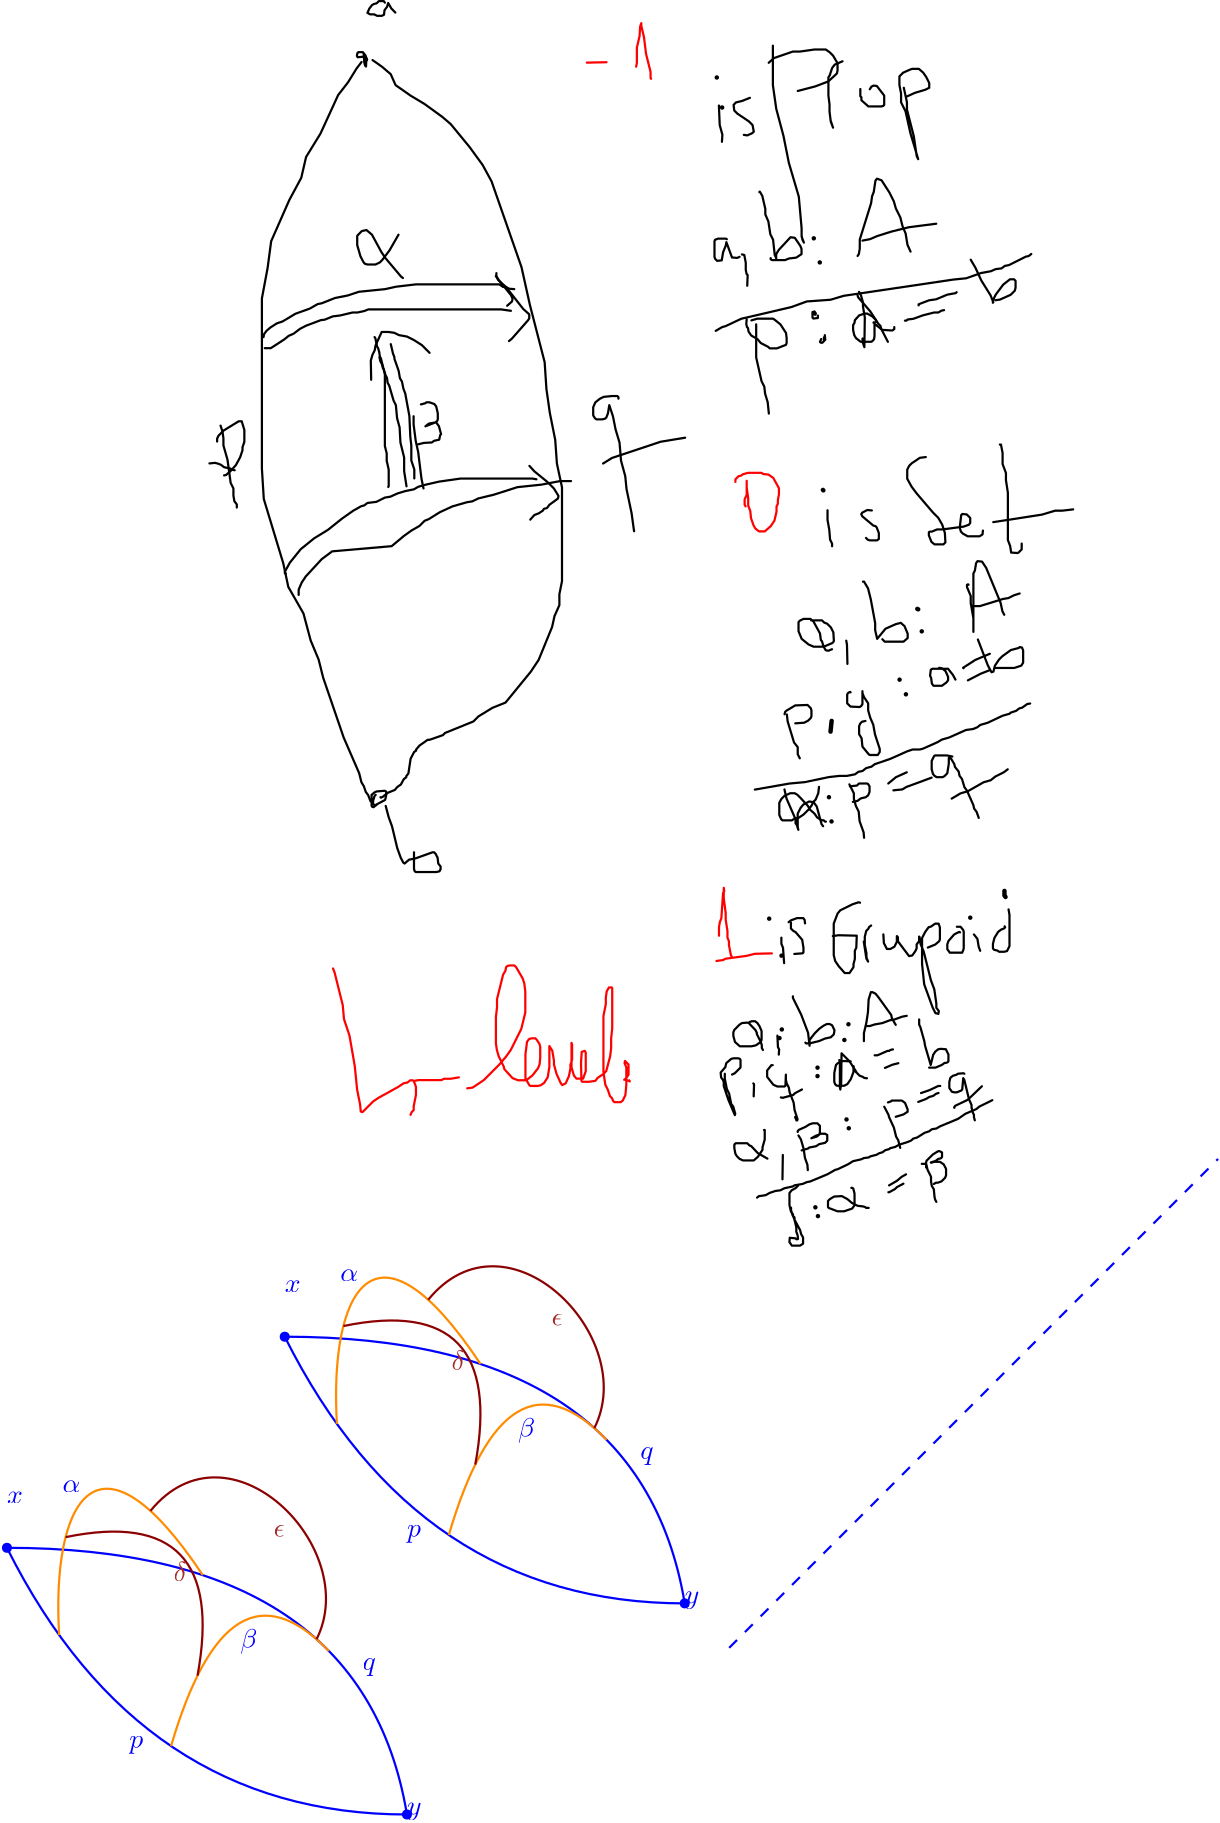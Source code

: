 <?xml version="1.0"?>
<!DOCTYPE ipe SYSTEM "ipe.dtd">
<ipe version="70206" creator="Ipe 7.2.7">
<info created="D:20181026191429" modified="D:20181026191429"/>
<ipestyle name="basic">
<symbol name="arrow/arc(spx)">
<path stroke="sym-stroke" fill="sym-stroke" pen="sym-pen">
0 0 m
-1 0.333 l
-1 -0.333 l
h
</path>
</symbol>
<symbol name="arrow/farc(spx)">
<path stroke="sym-stroke" fill="white" pen="sym-pen">
0 0 m
-1 0.333 l
-1 -0.333 l
h
</path>
</symbol>
<symbol name="arrow/ptarc(spx)">
<path stroke="sym-stroke" fill="sym-stroke" pen="sym-pen">
0 0 m
-1 0.333 l
-0.8 0 l
-1 -0.333 l
h
</path>
</symbol>
<symbol name="arrow/fptarc(spx)">
<path stroke="sym-stroke" fill="white" pen="sym-pen">
0 0 m
-1 0.333 l
-0.8 0 l
-1 -0.333 l
h
</path>
</symbol>
<symbol name="mark/circle(sx)" transformations="translations">
<path fill="sym-stroke">
0.6 0 0 0.6 0 0 e
0.4 0 0 0.4 0 0 e
</path>
</symbol>
<symbol name="mark/disk(sx)" transformations="translations">
<path fill="sym-stroke">
0.6 0 0 0.6 0 0 e
</path>
</symbol>
<symbol name="mark/fdisk(sfx)" transformations="translations">
<group>
<path fill="sym-fill">
0.5 0 0 0.5 0 0 e
</path>
<path fill="sym-stroke" fillrule="eofill">
0.6 0 0 0.6 0 0 e
0.4 0 0 0.4 0 0 e
</path>
</group>
</symbol>
<symbol name="mark/box(sx)" transformations="translations">
<path fill="sym-stroke" fillrule="eofill">
-0.6 -0.6 m
0.6 -0.6 l
0.6 0.6 l
-0.6 0.6 l
h
-0.4 -0.4 m
0.4 -0.4 l
0.4 0.4 l
-0.4 0.4 l
h
</path>
</symbol>
<symbol name="mark/square(sx)" transformations="translations">
<path fill="sym-stroke">
-0.6 -0.6 m
0.6 -0.6 l
0.6 0.6 l
-0.6 0.6 l
h
</path>
</symbol>
<symbol name="mark/fsquare(sfx)" transformations="translations">
<group>
<path fill="sym-fill">
-0.5 -0.5 m
0.5 -0.5 l
0.5 0.5 l
-0.5 0.5 l
h
</path>
<path fill="sym-stroke" fillrule="eofill">
-0.6 -0.6 m
0.6 -0.6 l
0.6 0.6 l
-0.6 0.6 l
h
-0.4 -0.4 m
0.4 -0.4 l
0.4 0.4 l
-0.4 0.4 l
h
</path>
</group>
</symbol>
<symbol name="mark/cross(sx)" transformations="translations">
<group>
<path fill="sym-stroke">
-0.43 -0.57 m
0.57 0.43 l
0.43 0.57 l
-0.57 -0.43 l
h
</path>
<path fill="sym-stroke">
-0.43 0.57 m
0.57 -0.43 l
0.43 -0.57 l
-0.57 0.43 l
h
</path>
</group>
</symbol>
<symbol name="arrow/fnormal(spx)">
<path stroke="sym-stroke" fill="white" pen="sym-pen">
0 0 m
-1 0.333 l
-1 -0.333 l
h
</path>
</symbol>
<symbol name="arrow/pointed(spx)">
<path stroke="sym-stroke" fill="sym-stroke" pen="sym-pen">
0 0 m
-1 0.333 l
-0.8 0 l
-1 -0.333 l
h
</path>
</symbol>
<symbol name="arrow/fpointed(spx)">
<path stroke="sym-stroke" fill="white" pen="sym-pen">
0 0 m
-1 0.333 l
-0.8 0 l
-1 -0.333 l
h
</path>
</symbol>
<symbol name="arrow/linear(spx)">
<path stroke="sym-stroke" pen="sym-pen">
-1 0.333 m
0 0 l
-1 -0.333 l
</path>
</symbol>
<symbol name="arrow/fdouble(spx)">
<path stroke="sym-stroke" fill="white" pen="sym-pen">
0 0 m
-1 0.333 l
-1 -0.333 l
h
-1 0 m
-2 0.333 l
-2 -0.333 l
h
</path>
</symbol>
<symbol name="arrow/double(spx)">
<path stroke="sym-stroke" fill="sym-stroke" pen="sym-pen">
0 0 m
-1 0.333 l
-1 -0.333 l
h
-1 0 m
-2 0.333 l
-2 -0.333 l
h
</path>
</symbol>
<pen name="heavier" value="0.8"/>
<pen name="fat" value="1.2"/>
<pen name="ultrafat" value="2"/>
<symbolsize name="large" value="5"/>
<symbolsize name="small" value="2"/>
<symbolsize name="tiny" value="1.1"/>
<arrowsize name="large" value="10"/>
<arrowsize name="small" value="5"/>
<arrowsize name="tiny" value="3"/>
<color name="red" value="1 0 0"/>
<color name="green" value="0 1 0"/>
<color name="blue" value="0 0 1"/>
<color name="yellow" value="1 1 0"/>
<color name="orange" value="1 0.647 0"/>
<color name="gold" value="1 0.843 0"/>
<color name="purple" value="0.627 0.125 0.941"/>
<color name="gray" value="0.745"/>
<color name="brown" value="0.647 0.165 0.165"/>
<color name="navy" value="0 0 0.502"/>
<color name="pink" value="1 0.753 0.796"/>
<color name="seagreen" value="0.18 0.545 0.341"/>
<color name="turquoise" value="0.251 0.878 0.816"/>
<color name="violet" value="0.933 0.51 0.933"/>
<color name="darkblue" value="0 0 0.545"/>
<color name="darkcyan" value="0 0.545 0.545"/>
<color name="darkgray" value="0.663"/>
<color name="darkgreen" value="0 0.392 0"/>
<color name="darkmagenta" value="0.545 0 0.545"/>
<color name="darkorange" value="1 0.549 0"/>
<color name="darkred" value="0.545 0 0"/>
<color name="lightblue" value="0.678 0.847 0.902"/>
<color name="lightcyan" value="0.878 1 1"/>
<color name="lightgray" value="0.827"/>
<color name="lightgreen" value="0.565 0.933 0.565"/>
<color name="lightyellow" value="1 1 0.878"/>
<dashstyle name="dashed" value="[4] 0"/>
<dashstyle name="dotted" value="[1 3] 0"/>
<dashstyle name="dash dotted" value="[4 2 1 2] 0"/>
<dashstyle name="dash dot dotted" value="[4 2 1 2 1 2] 0"/>
<textsize name="large" value="\large"/>
<textsize name="Large" value="\Large"/>
<textsize name="LARGE" value="\LARGE"/>
<textsize name="huge" value="\huge"/>
<textsize name="Huge" value="\Huge"/>
<textsize name="small" value="\small"/>
<textsize name="footnote" value="\footnotesize"/>
<textsize name="tiny" value="\tiny"/>
<textstyle name="center" begin="\begin{center}" end="\end{center}"/>
<textstyle name="itemize" begin="\begin{itemize}" end="\end{itemize}"/>
<textstyle name="item" begin="\begin{itemize}\item{}" end="\end{itemize}"/>
<gridsize name="4 pts" value="4"/>
<gridsize name="8 pts (~3 mm)" value="8"/>
<gridsize name="16 pts (~6 mm)" value="16"/>
<gridsize name="32 pts (~12 mm)" value="32"/>
<gridsize name="10 pts (~3.5 mm)" value="10"/>
<gridsize name="20 pts (~7 mm)" value="20"/>
<gridsize name="14 pts (~5 mm)" value="14"/>
<gridsize name="28 pts (~10 mm)" value="28"/>
<gridsize name="56 pts (~20 mm)" value="56"/>
<anglesize name="90 deg" value="90"/>
<anglesize name="60 deg" value="60"/>
<anglesize name="45 deg" value="45"/>
<anglesize name="30 deg" value="30"/>
<anglesize name="22.5 deg" value="22.5"/>
<opacity name="10%" value="0.1"/>
<opacity name="30%" value="0.3"/>
<opacity name="50%" value="0.5"/>
<opacity name="75%" value="0.75"/>
<tiling name="falling" angle="-60" step="4" width="1"/>
<tiling name="rising" angle="30" step="4" width="1"/>
</ipestyle>
<page>
<layer name="alpha"/>
<view layers="alpha" active="alpha"/>
<path layer="alpha" stroke="black" pen="1.6" cap="1" join="1">
157.253 715.788 m
157.253 715.788 l
</path>
<path stroke="black" pen="heavier" cap="1" join="1">
156.415 717.821 m
156.644 714.707 l
156.907 713.655 l
157.259 713.266 l
157.418 716.317 l
157.028 717.328 l
156.12 718.432 l
154.489 718.432 l
154.166 718.113 l
153.971 717.089 l
154.289 716.612 l
156.048 716.773 l
</path>
<path stroke="black" pen="heavier" cap="1" join="1">
155.658 714.902 m
153.867 712.554 l
150.787 707.573 l
147.243 703.017 l
140.866 689.112 l
135.69 680.703 l
133.96 673.211 l
129.677 665.261 l
123.124 650.395 l
121.83 640.695 l
119.783 629.781 l
119.783 568.503 l
120.464 557.589 l
127.46 534.478 l
129.293 525.917 l
134.749 516.367 l
137.334 506.667 l
140.215 499.752 l
141.838 493.256 l
149.222 471.705 l
154.809 458.835 l
155.611 455.621 l
156.504 454.132 l
157.168 452.138 l
158.061 450.948 l
158.907 448.708 l
</path>
<path stroke="black" pen="heavier" cap="1" join="1">
159.612 715.583 m
163.11 713.116 l
166.164 710.498 l
167.91 706.57 l
173.323 702.781 l
178.384 699.743 l
184.725 695.134 l
187.779 692.516 l
194.62 684.191 l
199.23 677.85 l
202.477 671.896 l
213.247 641.015 l
216.257 627.462 l
221.571 606.848 l
222.216 597.148 l
223.437 588.587 l
225.376 578.886 l
225.987 570.325 l
227.82 561.764 l
227.82 528.006 l
226.876 523.293 l
226.876 519.364 l
225.128 515.436 l
224.254 511.507 l
219.413 499.652 l
216.584 495.409 l
207.496 484.288 l
202.781 482.404 l
197.764 479.33 l
195.927 477.496 l
185.728 473.357 l
184.937 472.568 l
180.143 470.886 l
179.454 470.886 l
176.49 468.79 l
175.283 467.362 l
175.283 466.974 l
174.594 466.516 l
173.319 464.07 l
172.526 458.78 l
171.743 457.774 l
171.743 457.386 l
170.892 456.769 l
169.823 454.809 l
168.489 453.874 l
167.649 452.849 l
165.031 451.776 l
163.356 450.405 l
162.643 450.053 l
162.482 450.214 l
</path>
<path stroke="black" pen="heavier" cap="1" join="1">
160.734 451.059 m
160.343 450.67 l
159.826 448.959 l
159.826 447.794 l
160.214 447.406 l
160.691 447.406 l
164.145 449.256 l
164.533 450.887 l
164.533 452.219 l
164.049 452.541 l
161.2 452.312 l
160.511 452.083 l
159.27 451.078 l
159.27 447.168 l
159.463 446.78 l
159.94 446.621 l
161.13 447.516 l
</path>
<path stroke="black" pen="heavier" cap="1" join="1">
164.353 447.069 m
165.383 443.168 l
166.641 439.685 l
168.508 431.908 l
169.766 428.425 l
170.68 426.667 l
171.157 426.348 l
172.793 427.761 l
174.787 428.094 l
181.229 430.392 l
181.776 430.392 l
182.324 429.844 l
183.043 428.404 l
183.272 426.342 l
184.118 425.267 l
184.118 424.331 l
183.728 423.555 l
182.674 423.292 l
175.124 423.292 l
174.734 423.682 l
174.539 424.463 l
174.539 430.383 l
</path>
<path stroke="black" pen="heavier" cap="1" join="1">
164.047 736.265 m
163.657 736.816 l
161.89 736.816 l
161.099 736.027 l
160.044 735.764 l
159.355 735.306 l
158.46 734.116 l
157.77 732.587 l
158.776 732.039 l
160.216 732.039 l
161.268 731.513 l
162.957 731.513 l
163.733 731.903 l
163.926 733.535 l
164.819 734.727 l
165.241 736.129 l
166.37 734.188 l
167.817 732.705 l
</path>
<path stroke="black" pen="heavier" cap="1" join="1">
120.365 615.855 m
120.558 616.935 l
121.451 618.127 l
122.927 619.378 l
125.169 620.802 l
127.163 621.468 l
131.836 624.257 l
137.044 626.13 l
139.854 627.738 l
141.344 628.037 l
146.057 629.923 l
150.77 630.867 l
154.699 632.178 l
164.126 633.124 l
168.054 633.998 l
175.196 634.838 l
205.288 634.838 l
206.612 633.905 l
207.664 633.905 l
208.739 633.287 l
210.638 633.128 l
</path>
<path stroke="black" pen="heavier" cap="1" join="1">
104.903 583.979 m
105.567 581.985 l
105.934 579.417 l
105.934 576.848 l
107.402 571.71 l
108.537 563.359 l
109.534 561.365 l
109.534 558.796 l
109.864 556.802 l
110.757 555.612 l
110.757 554.518 l
</path>
<path stroke="black" pen="heavier" cap="1" join="1">
100.911 570.389 m
102.898 570.584 l
103.95 570.321 l
105.026 569.899 l
106.216 569.006 l
108.433 568.549 l
109.12 568.091 l
109.985 567.932 l
</path>
<path stroke="black" pen="heavier" cap="1" join="1">
103.666 578.267 m
103.666 579.347 l
104.192 580.401 l
106.027 582.238 l
111.421 585.555 l
112.516 585.558 l
113.466 582.444 l
113.466 578.163 l
112.8 576.169 l
112.8 575.117 l
111.939 572.576 l
110.422 569.784 l
108.39 567.531 l
106.886 566.231 l
106.174 566.072 l
</path>
<path stroke="black" pen="heavier" cap="1" join="1">
248.139 593.703 m
248.139 594.255 l
247.749 594.645 l
245.818 594.645 l
242.836 594.348 l
241.391 593.629 l
239.809 592.348 l
239.052 590.608 l
239.052 587.679 l
239.703 586.603 l
240.25 586.251 l
242.331 586.251 l
243.383 586.516 l
243.771 586.907 l
244.353 588.377 l
244.845 591.361 l
246.173 587.303 l
247.115 582.59 l
248.527 577.877 l
249.068 571.381 l
250.587 565.813 l
251.058 561.1 l
252.872 552.458 l
253.762 545.973 l
253.762 546.364 l
</path>
<path stroke="black" pen="heavier" cap="1" join="1">
242.611 570.35 m
245.81 572.349 l
263.308 578.188 l
272.156 579.646 l
</path>
<path stroke="black" pen="heavier" cap="1" join="1">
204.2 638.881 m
204.2 637.829 l
205.093 636.34 l
209.471 630.943 l
210.018 629.62 l
209.823 628.684 l
208.075 627.149 l
</path>
<path stroke="black" pen="heavier" cap="1" join="1">
120.818 611.871 m
122.972 611.871 l
127.827 615.017 l
129.405 616.303 l
131.145 617.06 l
133.525 618.85 l
135.701 619.975 l
141.019 621.975 l
142.413 622.136 l
145.295 623.318 l
147.977 623.651 l
152.395 624.709 l
154.135 624.709 l
156.627 625.239 l
158.116 625.835 l
205.84 625.835 l
209.422 625.324 l
</path>
<path stroke="black" pen="heavier" cap="1" join="1">
203.994 637.857 m
204.887 636.367 l
207.643 633.909 l
213.86 625.986 l
216.03 624.045 l
216.03 622.582 l
215.57 621.894 l
209.774 615.295 l
208.739 614.43 l
</path>
<path stroke="black" pen="heavier" cap="1" join="1">
168.962 652.724 m
165.712 647.065 l
163.027 643.527 l
162.236 642.737 l
160.672 641.997 l
157.783 641.997 l
156.932 642.226 l
156.381 642.778 l
155.257 644.958 l
154.096 648.995 l
154.096 652.345 l
155.732 654.02 l
157.425 654.411 l
159.404 652.728 l
162.749 646.564 l
164.217 644.362 l
169.844 637.68 l
170.551 637.133 l
</path>
<path stroke="black" pen="heavier" cap="1" join="1">
128.37 530.698 m
128.048 530.859 l
128.048 531.411 l
129.857 534.671 l
133.76 539.51 l
138.59 543.421 l
143.603 546.499 l
148.585 550.489 l
152.614 553.336 l
155.543 554.988 l
156.595 555.254 l
157.785 556.149 l
160.999 556.552 l
164.045 558.079 l
166.039 558.412 l
168.58 559.572 l
171.558 560.468 l
174.537 561.066 l
176.026 561.961 l
178.594 562.697 l
183.575 563.836 l
191.352 564.941 l
217.078 564.941 l
218.607 564.678 l
</path>
<path stroke="black" pen="heavier" cap="1" join="1">
133.022 523.062 m
133.022 524.943 l
134.123 527.514 l
135.591 529.718 l
141.299 535.902 l
145.068 538.731 l
166.493 540.596 l
170.897 544.27 l
173.707 546.281 l
176.518 547.889 l
178.353 549.726 l
179.842 550.322 l
183.842 552.825 l
188.405 554.927 l
193.543 556.399 l
195.537 556.732 l
197.713 557.788 l
203.26 559.123 l
211.751 561.836 l
220.393 562.746 l
227.101 564.023 l
231.063 564.023 l
</path>
<path stroke="black" pen="heavier" cap="1" join="1">
216.092 569.485 m
217.926 567.491 l
222.642 563.635 l
224.901 561.375 l
226.558 558.677 l
226.363 557.742 l
223.289 555.498 l
222.394 554.308 l
221.339 554.045 l
220.879 553.357 l
219.5 552.441 l
217.895 551.826 l
216.401 550.15 l
</path>
<path stroke="black" pen="heavier" cap="1" join="1">
174.397 587.358 m
174.397 584.401 l
175.162 578.479 l
176.034 574.55 l
177.237 564.839 l
177.954 561.382 l
</path>
<path stroke="black" pen="heavier" cap="1" join="1">
177.04 591.637 m
178.662 592.061 l
178.981 592.384 l
180.075 592.384 l
181.857 591.769 l
182.527 590.903 l
183.108 588.415 l
183.108 586.315 l
182.879 585.628 l
182.167 585.116 l
178.656 583.746 l
179.891 584.724 l
182.495 585.184 l
183.518 583.771 l
184.292 580.895 l
183.97 580.577 l
183.613 578.935 l
181.753 578.513 l
180.972 577.932 l
178.126 577.773 l
176.011 577.261 l
</path>
<path stroke="black" pen="1.6" cap="1" join="1">
285.469 698.509 m
285.469 698.509 l
</path>
<path stroke="black" pen="heavier" cap="1" join="1">
284.461 699.052 m
284.3 699.213 l
284.597 692.205 l
285.558 688.722 l
285.396 686.163 l
</path>
<path stroke="black" pen="1.6" cap="1" join="1">
283.549 709.317 m
283.549 709.317 l
</path>
<path stroke="black" pen="heavier" cap="1" join="1">
295.47 702.003 m
292.623 700.861 l
290.443 700.335 l
289.592 699.455 l
289.821 697.444 l
290.967 696.299 l
295.086 693.528 l
296.41 692.205 l
296.866 689.829 l
296.314 689.282 l
294.522 688.471 l
293.281 688.666 l
</path>
<path stroke="black" pen="heavier" cap="1" join="1">
303.737 720.769 m
303.737 706.57 l
304.958 698.008 l
307.544 688.308 l
309.483 678.608 l
313.07 666.41 l
314.08 654.99 l
314.08 652.421 l
314.377 650.932 l
314.903 649.88 l
314.075 652.037 l
</path>
<path stroke="black" pen="heavier" cap="1" join="1">
302.241 714.618 m
304.112 716.306 l
310.962 718.661 l
313.53 718.661 l
318.738 719.397 l
322.768 719.397 l
324.232 718.357 l
325.409 717.18 l
327.013 714.431 l
327.013 711.779 l
326.748 710.727 l
323.685 707.902 l
319.003 706.116 l
312.692 704.47 l
</path>
<path stroke="black" pen="heavier" cap="1" join="1">
324.548 693.503 m
325.394 691.263 l
324.533 693.808 l
324.13 697.024 l
324.13 699.595 l
323.727 702.811 l
323.727 709.374 l
324.185 710.063 l
325.078 712.749 l
325.971 713.941 l
328.805 715.148 l
</path>
<path stroke="black" pen="heavier" cap="1" join="1">
335.22 705.17 m
335.22 702.584 l
335.608 702.196 l
335.608 701.12 l
338.135 698.891 l
342.803 698.891 l
343.491 699.12 l
343.809 699.442 l
343.809 702.817 l
341.168 706.249 l
339.995 706.411 l
339.214 706.024 l
338.629 705.089 l
</path>
<path stroke="black" pen="heavier" cap="1" join="1">
350.875 705.617 m
351.995 700.395 l
351.995 697.826 l
354.491 688.055 l
355.52 680.971 l
356.046 679.918 l
353.242 689.284 l
351.494 697.145 l
349.886 700.361 l
349.886 703.577 l
349.288 706.627 l
349.288 709.707 l
350.624 711.05 l
353.21 712.197 l
353.897 712.426 l
356.296 712.426 l
357.862 711.056 l
358.948 709.478 l
360.021 707.327 l
360.021 705.615 l
358.577 704.896 l
354.812 703.774 l
352.101 702.541 l
</path>
<path stroke="black" pen="heavier" cap="1" join="1">
287.161 651.11 m
286.771 651.305 l
283.992 651.305 l
282.912 650.883 l
282.717 650.336 l
282.717 644.729 l
282.946 644.042 l
283.687 643.302 l
285.329 643.497 l
285.819 646.433 l
286.803 648.866 l
286.996 650.037 l
289.019 644.528 l
290.89 644.369 l
291.737 644.759 l
</path>
<path stroke="black" pen="heavier" cap="1" join="1">
292.602 645.633 m
293.449 645.404 l
293.975 642.612 l
293.975 640.071 l
294.272 638.582 l
294.66 638.194 l
294.499 634.354 l
</path>
<path stroke="black" pen="heavier" cap="1" join="1">
298.86 668.076 m
299.019 668.237 l
299.912 666.748 l
301.011 662.045 l
301.011 660.051 l
302.112 657.482 l
302.81 652.919 l
303.807 650.925 l
304.401 645.406 l
304.927 644.354 l
304.927 643.647 l
304.927 645.716 l
305.82 647.207 l
310.075 651.806 l
311.628 651.613 l
313.63 648.66 l
314.052 647.584 l
314.052 645.733 l
312.122 644.464 l
309.576 644.167 l
308.085 643.573 l
303.429 643.573 l
302.945 643.896 l
302.945 644.286 l
</path>
<path stroke="black" pen="1.6" cap="1" join="1">
318.466 651.418 m
318.466 651.418 l
</path>
<path stroke="black" pen="1.6" cap="1" join="1">
320.626 642.742 m
320.626 642.742 l
</path>
<path stroke="black" pen="heavier" cap="1" join="1">
334.229 645.069 m
334.688 645.758 l
335.018 647.754 l
335.018 650.97 l
339.087 664.035 l
339.454 666.606 l
340.048 668.097 l
340.665 672.184 l
341.212 672.897 l
342.861 672.303 l
345.68 667.925 l
347.286 664.711 l
348.019 662.143 l
349.625 658.929 l
350.427 655.715 l
351.528 653.146 l
352.192 649.088 l
353.299 646.643 l
</path>
<path stroke="black" pen="heavier" cap="1" join="1">
335.99 650.597 m
338.718 651.127 l
341.287 652.23 l
346.267 653.806 l
352.695 655.414 l
362.531 656.678 l
</path>
<path stroke="black" pen="heavier" cap="1" join="1">
296.009 621.877 m
298.16 622.497 l
303.741 622.497 l
304.129 622.304 l
306.452 620.439 l
308.461 617.353 l
308.69 615.501 l
308.69 613.77 l
308.461 613.083 l
305.175 611.797 l
302.6 611.797 l
302.048 612.349 l
299.384 613.715 l
298.211 615.117 l
295.916 616.462 l
294.974 617.864 l
294.779 619.128 l
294.388 619.518 l
294.159 620.598 l
294.318 622.323 l
</path>
<path stroke="black" pen="heavier" cap="1" join="1">
297.725 620.45 m
297.725 608.539 l
299.647 600.014 l
300.644 598.02 l
300.941 595.479 l
301.868 592.432 l
302.29 588.341 l
</path>
<path stroke="black" pen="heavier" cap="1" join="1">
317.955 624.215 m
319.05 623.897 l
319.209 624.38 l
318.853 624.932 l
318.53 624.932 l
318.528 624.066 l
318.846 624.389 l
318.846 624.94 l
318.685 625.102 l
317.996 624.872 l
317.996 622.862 l
318.314 622.543 l
319.936 622.738 l
319.936 623.612 l
</path>
<path stroke="black" pen="heavier" cap="1" join="1">
321.141 615.157 m
320.681 614.152 l
320.999 613.834 l
321.546 613.834 l
322.605 614.903 l
322.444 616.557 l
322.442 616.08 l
322.119 615.762 l
322.119 614.739 l
</path>
<path stroke="black" pen="heavier" cap="1" join="1">
334.751 632.142 m
335.436 630.931 l
336.17 628.362 l
336.17 626.873 l
336.832 622.885 l
336.671 612.234 l
336.015 614.139 l
336.015 615.354 l
</path>
<path stroke="black" pen="heavier" cap="1" join="1">
334.223 630.846 m
334.452 630.159 l
338.805 625.106 l
341.692 620.662 l
342.481 619.873 l
342.744 618.821 l
345.137 614.162 l
</path>
<path stroke="black" pen="heavier" cap="1" join="1">
340.915 621.392 m
340.915 621.943 l
339.583 623.275 l
337.723 624.321 l
336.688 624.321 l
334.783 623.67 l
333.277 621.977 l
333.082 620.902 l
332.621 620.214 l
332.621 618.386 l
333.044 616.534 l
333.661 615.494 l
335.337 614.173 l
339.25 614.173 l
340.131 615.024 l
340.324 616.194 l
340.324 620.836 l
340.128 621.226 l
339.967 621.067 l
340.515 620.52 l
343.098 618.462 l
346.732 618.233 l
347.438 618.751 l
347.438 619.463 l
</path>
<path stroke="black" pen="heavier" cap="1" join="1">
351.284 621.797 m
351.831 621.797 l
352.219 622.187 l
354.324 622.452 l
357.807 623.714 l
361.795 624.713 l
363.284 624.713 l
364.495 625.403 l
365.361 625.564 l
</path>
<path stroke="black" pen="heavier" cap="1" join="1">
356.205 627.286 m
356.205 627.677 l
359.939 629.1 l
362.507 629.469 l
366.495 631.134 l
369.565 631.696 l
369.883 632.019 l
</path>
<path stroke="black" pen="heavier" cap="1" join="1">
374.961 643.717 m
376.658 640.828 l
378.756 636.266 l
382.114 630.88 l
383.096 628.387 l
382.935 628.228 l
382.935 629.079 l
383.987 631.187 l
386.666 634.764 l
389.091 636.671 l
390.554 636.671 l
391.102 636.123 l
391.102 633.635 l
390.837 632.583 l
389.333 631.088 l
385.472 629.361 l
383.841 629.132 l
</path>
<path stroke="black" pen="heavier" cap="1" join="1">
283.156 618.106 m
285.539 619.495 l
286.591 619.76 l
292.373 622.471 l
310.361 626.665 l
315.929 628.691 l
324.491 629.304 l
329.204 630.719 l
368.587 636.558 l
373.3 637.031 l
378.718 638.938 l
382.201 639.57 l
383.94 640.328 l
386.045 640.593 l
387.235 641.488 l
388.724 641.787 l
394.748 644.806 l
395.824 645.035 l
396.759 645.781 l
</path>
<path stroke="black" pen="heavier" cap="1" join="1">
323.407 553.508 m
323.407 550.025 l
324.035 546.542 l
324.332 542.948 l
325.051 541.508 l
325.051 540.573 l
</path>
<path stroke="black" pen="1.6" cap="1" join="1">
321.907 560.688 m
321.746 560.849 l
</path>
<path stroke="black" pen="heavier" cap="1" join="1">
339.356 553.453 m
337.725 553.614 l
335.933 552.681 l
335.542 552.133 l
335.928 551.357 l
337.265 550.216 l
339.906 547.999 l
340.682 547.806 l
341.07 547.418 l
341.881 545.337 l
341.881 543.167 l
341.236 542.69 l
338.593 542.69 l
337.903 542.919 l
337.258 543.563 l
</path>
<path stroke="black" pen="heavier" cap="1" join="1">
358.791 572.669 m
356.657 572.406 l
353.743 570.452 l
352.79 569.504 l
352.101 568.129 l
352.101 564.861 l
353.681 561.997 l
355.467 559.617 l
361.286 552.799 l
363.265 550.82 l
364.705 548.328 l
365.653 545.354 l
365.846 541.949 l
365.134 541.243 l
361.92 541.243 l
360.817 542.151 l
359.898 544.446 l
359.898 545.642 l
360.287 545.837 l
360.974 545.837 l
362.851 546.629 l
364.845 546.629 l
372.386 547.63 l
374.304 548.319 l
374.781 548.964 l
374.781 550.757 l
373.517 552.021 l
371.93 552.182 l
371.54 551.794 l
371.009 547.221 l
371.431 545.827 l
372.138 545.12 l
373.85 544.153 l
378.175 544.153 l
379.199 544.832 l
379.359 546.209 l
</path>
<path stroke="black" pen="heavier" cap="1" join="1">
385.453 577.181 m
385.841 577.181 l
386.435 574.135 l
386.435 570.147 l
387.64 566.933 l
387.64 564.364 l
388.338 559.802 l
388.338 542.796 l
389.161 540.619 l
389.513 538.29 l
391.823 538.131 l
392.211 538.326 l
393.306 539.429 l
393.306 541.521 l
</path>
<path stroke="black" pen="heavier" cap="1" join="1">
383.077 549.248 m
400.634 551.961 l
405.348 553.376 l
407.917 553.376 l
411.83 553.837 l
</path>
<path stroke="black" pen="heavier" cap="1" join="1">
317.514 513.883 m
321.423 513.883 l
322.213 513.094 l
323.288 512.672 l
324.624 511.336 l
325.505 509.573 l
325.698 506.486 l
325.503 506.098 l
325.112 505.71 l
322.015 504.397 l
318.437 504.397 l
316.576 505.212 l
314.095 507.235 l
312.97 509.967 l
312.97 513.272 l
313.518 513.824 l
314.752 514.409 l
317.24 514.409 l
318.335 513.51 l
320.692 509.185 l
321.01 506.786 l
321.398 506.397 l
322.015 504.386 l
322.756 503.133 l
323.691 502.94 l
325.015 503.491 l
</path>
<path stroke="black" pen="heavier" cap="1" join="1">
330.15 506.571 m
330.413 505.131 l
330.572 498.218 l
</path>
<path stroke="black" pen="heavier" cap="1" join="1">
336.166 527.822 m
336.554 527.822 l
337.997 525.395 l
338.991 521.407 l
340.561 512.916 l
340.561 510.347 l
341.28 507.235 l
344.29 510.882 l
348.024 512.536 l
349.786 512.994 l
351.123 511.817 l
352.268 509.068 l
352.268 507.515 l
350.764 506.215 l
343.995 506.215 l
343.155 507.089 l
</path>
<path stroke="black" pen="1.6" cap="1" join="1">
355.734 518.017 m
356.053 517.858 l
</path>
<path stroke="black" pen="1.6" cap="1" join="1">
357.334 509.929 m
357.334 509.929 l
</path>
<path stroke="black" pen="heavier" cap="1" join="1">
374.164 526.7 m
374.002 526.861 l
373.612 526.668 l
373.612 525.892 l
374.961 522.663 l
374.961 520.122 l
375.92 514.645 l
375.92 509.753 l
375.92 530.736 l
376.446 531.791 l
376.904 534.502 l
377.415 535.214 l
379.038 535.021 l
380.506 532.819 l
385.712 520.2 l
386.376 517.131 l
387.027 515.896 l
</path>
<path stroke="black" pen="heavier" cap="1" join="1">
376.236 519.012 m
378.23 519.012 l
386.526 521.575 l
388.52 521.908 l
390.514 522.907 l
392.572 523.562 l
</path>
<path stroke="black" pen="heavier" cap="1" join="1">
308.768 479.997 m
309.065 477.455 l
311.354 469.914 l
312.682 468.253 l
312.682 465.712 l
313.42 464.229 l
</path>
<path stroke="black" pen="heavier" cap="1" join="1">
307.941 480.096 m
308.17 480.947 l
308.558 481.337 l
311.785 483.267 l
316.214 483.429 l
317.397 482.245 l
317.626 481.399 l
317.626 479.439 l
317.397 478.751 l
316.422 477.782 l
315.019 477.042 l
311.802 476.813 l
</path>
<path stroke="black" pen="1.6" cap="1" join="1">
324.883 477.691 m
324.493 473.828 l
</path>
<path stroke="black" pen="heavier" cap="1" join="1">
331.714 487.974 m
331.552 488.136 l
330.84 487.784 l
330.483 487.236 l
330.483 484.01 l
331.682 482.845 l
334.974 482.686 l
335.521 483.043 l
335.979 483.732 l
335.979 488.39 l
335.979 487.703 l
336.573 486.214 l
338.041 484.012 l
338.041 481.443 l
338.775 478.874 l
339.876 476.306 l
340.504 472.823 l
342.205 467.606 l
342.205 466.512 l
341.492 465.417 l
338.671 465.417 l
338.281 465.612 l
335.973 468.446 l
335.674 471.429 l
334.779 472.92 l
334.779 475.743 l
335.131 476.685 l
335.837 477.398 l
337.048 477.663 l
</path>
<path stroke="black" pen="1.6" cap="1" join="1">
349.345 492.539 m
349.345 492.539 l
</path>
<path stroke="black" pen="1.6" cap="1" join="1">
351.63 487.262 m
351.63 487.262 l
</path>
<path stroke="black" pen="heavier" cap="1" join="1">
363.585 496.805 m
364.661 496.612 l
365.895 495.607 l
366.809 493.549 l
366.809 492.315 l
366.224 491.538 l
364.593 490.34 l
361.561 490.34 l
360.976 491.12 l
360.711 493.116 l
360.32 493.967 l
360.584 496.101 l
361.131 496.457 l
366.803 496.457 l
368.528 494.275 l
369.459 492.563 l
</path>
<path stroke="black" pen="heavier" cap="1" join="1">
377.541 506.987 m
381.104 497.722 l
382.441 495.206 l
383.128 495.435 l
383.654 497.543 l
385.122 499.747 l
386.312 500.939 l
389.379 503.19 l
392.243 503.947 l
392.561 504.27 l
393.407 504.111 l
393.83 503.035 l
393.83 498.668 l
393.174 497.592 l
390.624 496.748 l
383.811 496.748 l
</path>
<path stroke="black" pen="heavier" cap="1" join="1">
373.945 492.291 m
378.457 494.633 l
381.792 495.965 l
</path>
<path stroke="black" pen="heavier" cap="1" join="1">
372.378 496.655 m
372.216 496.816 l
376.595 499.641 l
381.836 501.858 l
</path>
<path stroke="black" pen="heavier" cap="1" join="1">
331.281 454.841 m
332.895 451.612 l
332.895 449.618 l
333.629 447.05 l
334.626 445.056 l
334.957 441.573 l
336.408 437.542 l
336.567 435.625 l
</path>
<path stroke="black" pen="heavier" cap="1" join="1">
331.478 454.143 m
333.971 454.408 l
334.747 455.155 l
337.642 455.155 l
338.031 454.962 l
338.542 454.096 l
338.542 452.136 l
338.024 450.883 l
337.15 450.212 l
335.381 449.79 l
334.189 448.897 l
332.534 448.545 l
</path>
<path stroke="black" pen="heavier" cap="1" join="1">
307.909 453.01 m
308.643 449.754 l
311.895 442.283 l
311.895 440.794 l
312.283 440.406 l
312.9 438.484 l
312.671 439.564 l
312.671 444.29 l
313.723 446.398 l
314.705 447.58 l
316.806 448.683 l
318.405 448.42 l
319.533 446.867 l
321.271 440.489 l
321.818 439.782 l
</path>
<path stroke="black" pen="1.6" cap="1" join="1">
323.916 450.229 m
323.916 450.229 l
</path>
<path stroke="black" pen="1.6" cap="1" join="1">
324.851 441.498 m
324.851 441.498 l
</path>
<path stroke="black" pen="heavier" cap="1" join="1">
297.254 452.964 m
309.651 455.138 l
315.219 455.645 l
323.861 457.463 l
327.789 457.9 l
330.358 457.9 l
333.315 458.464 l
334.505 459.359 l
335.994 459.658 l
337.343 460.715 l
339.221 461.209 l
340.411 462.104 l
346.025 464.034 l
352.077 466.732 l
354.071 467.399 l
356.64 467.399 l
357.692 467.664 l
363.097 470.073 l
364.586 470.969 l
367.155 471.705 l
373.207 474.403 l
375.776 474.772 l
377.265 475.368 l
378.455 476.263 l
381.024 476.999 l
386.38 479.536 l
388.949 480.272 l
389.337 480.663 l
391.331 481.329 l
392.406 482.179 l
393.458 482.444 l
395.329 483.779 l
396.354 483.94 l
</path>
<path stroke="black" pen="heavier" cap="1" join="1">
345.283 455.163 m
348.039 457.435 l
351.931 459.191 l
</path>
<path stroke="black" pen="heavier" cap="1" join="1">
347.129 452.692 m
350.334 453.025 l
351.823 453.92 l
360.868 457.261 l
</path>
<path stroke="black" pen="heavier" cap="1" join="1">
368.339 464.868 m
366.408 465.258 l
362.183 465.258 l
361.793 465.065 l
360.908 463.302 l
360.908 460.305 l
361.33 458.682 l
361.841 457.976 l
362.707 457.429 l
364.788 457.429 l
365.494 457.785 l
366.519 458.82 l
367.066 462.269 l
367.066 464.34 l
367.225 464.501 l
367.912 464.043 l
369.034 462.165 l
369.298 461.113 l
370.625 459.452 l
370.922 457.963 l
371.815 456.773 l
372.706 453.795 l
373.599 452.605 l
375.922 447.34 l
376.185 446.129 l
377.078 444.939 l
377.852 442.769 l
</path>
<path stroke="black" pen="heavier" cap="1" join="1">
368.103 449.712 m
371.287 451.606 l
373.856 452.342 l
379.588 455.596 l
382.156 456.332 l
383.817 457.662 l
386.863 459.189 l
388.276 460.258 l
</path>
<path stroke="black" pen="heavier" cap="1" join="1">
320.346 453.933 m
320.081 451.646 l
319.128 449.36 l
318.176 448.411 l
317.786 447.406 l
316.74 445.942 l
314.767 443.976 l
312.907 442.743 l
311.642 442.584 l
310.539 441.88 l
307.184 441.88 l
306.7 442.364 l
306.045 443.834 l
306.045 448.218 l
306.821 449.62 l
307.928 450.734 l
309.986 451.653 l
311.608 451.653 l
312.544 451.107 l
313.721 449.93 l
316.318 447.105 l
317.128 445.711 l
318.7 444.334 l
319.669 442.941 l
321.241 441.918 l
322.017 441.918 l
322.495 441.441 l
322.813 441.441 l
</path>
<path stroke="black" pen="1.6" cap="1" join="1">
306.848 393.177 m
306.848 393.177 l
</path>
<path stroke="black" pen="1.6" cap="1" join="1">
302.404 406.496 m
302.404 406.496 l
</path>
<path stroke="black" pen="heavier" cap="1" join="1">
310.23 405.132 m
310.23 402.943 l
311.095 402.077 l
311.872 401.691 l
314.29 398.885 l
314.746 395.981 l
314.746 394.339 l
314.423 394.021 l
311.458 393.792 l
</path>
<path stroke="black" pen="heavier" cap="1" join="1">
309.409 405.232 m
310.274 405.91 l
312.421 406.693 l
314.68 406.693 l
315.157 406.057 l
315.316 404.803 l
</path>
<path stroke="black" pen="heavier" cap="1" join="1">
335.108 412.238 m
334.624 412.399 l
332.49 411.714 l
328.012 409.514 l
327.036 408.35 l
325.647 404.733 l
325.647 393.344 l
326.173 391.24 l
327.454 389.363 l
329.601 386.919 l
331.313 386.919 l
332.753 389.053 l
332.753 390.107 l
333.243 391.989 l
333.243 394.971 l
333.769 396.025 l
333.928 400.37 l
327.365 400.531 l
325.322 400.234 l
</path>
<path stroke="black" pen="heavier" cap="1" join="1">
336.452 398.257 m
337.401 392.127 l
338.018 391.051 l
337.422 392.542 l
337.422 394.034 l
336.824 397.016 l
336.824 399.998 l
337.35 402.107 l
338.139 402.898 l
338.332 403.45 l
339.108 404.035 l
</path>
<path stroke="black" pen="heavier" cap="1" join="1">
343.505 400.824 m
343.698 397.686 l
344.791 395.586 l
346.025 395.586 l
347.489 396.401 l
348.369 398.17 l
348.369 400.217 l
348.758 399.829 l
348.758 398.34 l
352.758 393.024 l
353.923 393.253 l
354.962 394.723 l
355.488 395.777 l
355.488 397.222 l
356.381 398.414 l
356.381 400.045 l
356.54 399.886 l
356.907 397.317 l
358.008 394.748 l
360.643 384.263 l
361.848 381.05 l
362.582 375.912 l
362.582 374.423 l
363.475 373.233 l
363.314 372.227 l
362.259 372.492 l
361.26 374.489 l
358.214 382.846 l
357.442 390.124 l
357.442 399.53 l
358.564 401.71 l
359.799 403.412 l
360.645 403.641 l
362.153 404.697 l
363.407 404.697 l
363.865 403.322 l
363.865 399.091 l
363.636 398.403 l
362.166 397.169 l
359.523 396.095 l
</path>
<path stroke="black" pen="heavier" cap="1" join="1">
371.126 401.566 m
370.804 401.727 l
369.034 400.847 l
366.958 398.48 l
366.531 397.268 l
366.531 395.51 l
367.431 394.256 l
371.864 394.256 l
372.252 395.107 l
372.445 395.888 l
372.445 401.789 l
372.216 402.478 l
371.308 403.581 l
369.974 403.581 l
</path>
<path stroke="black" pen="heavier" cap="1" join="1">
376.122 400.809 m
377.367 399.231 l
377.823 396.416 l
378.37 394.933 l
</path>
<path stroke="black" pen="1.6" cap="1" join="1">
374.789 406.856 m
374.789 406.856 l
</path>
<path stroke="black" pen="heavier" cap="1" join="1">
387.158 403.751 m
387.351 403.363 l
386.961 402.975 l
385.881 402.552 l
384.802 401.706 l
383.491 399.555 l
382.96 397.451 l
382.96 395.739 l
383.438 395.262 l
384.513 395.033 l
385.2 394.574 l
386.982 394.574 l
388.034 394.84 l
388.915 396.609 l
388.915 407.83 l
388.582 409.826 l
</path>
<path stroke="black" pen="1.6" cap="1" join="1">
387.101 416.48 m
387.101 414.858 l
387.489 414.31 l
</path>
<path stroke="black" pen="heavier" cap="1" join="1">
306.793 399.653 m
306.793 397.476 l
307.387 395.987 l
307.775 390.514 l
</path>
<path stroke="black" pen="heavier" cap="1" join="1">
295.336 369.305 m
296.181 369.571 l
297.331 369.571 l
298.161 368.93 l
298.917 367.796 l
299.671 366.04 l
299.671 362.811 l
299.216 362.039 l
297.777 360.981 l
297.209 360.792 l
295.978 360.547 l
291.847 360.547 l
290.102 362.103 l
289.505 364.244 l
289.505 365.569 l
289.853 366.46 l
291.681 368.298 l
292.584 368.914 l
294.522 369.075 l
295.089 368.886 l
297.478 366.366 l
297.956 365.405 l
297.956 364.953 l
299.435 361.99 l
299.754 360.897 l
299.754 359.936 l
300.148 359.222 l
</path>
<path stroke="black" pen="1.6" cap="1" join="1">
306.953 366.609 m
306.953 366.609 l
</path>
<path stroke="black" pen="1.6" cap="1" join="1">
306.118 363.504 m
306.118 363.504 l
</path>
<path stroke="black" pen="heavier" cap="1" join="1">
305.369 364.393 m
305.558 360.274 l
305.992 359.406 l
305.859 357.557 l
</path>
<path stroke="black" pen="heavier" cap="1" join="1">
310.951 378.535 m
310.951 377.968 l
313.922 371.967 l
316.401 365.434 l
316.949 360.747 l
316.949 362.847 l
318.781 365.203 l
320.414 366.84 l
321.964 367.959 l
323.152 368.556 l
324.187 368.556 l
325.055 368.121 l
325.911 366.331 l
325.692 364.88 l
324.61 363.803 l
322.51 363.341 l
320.388 362.432 l
316.924 361.594 l
315.711 361.594 l
315.445 361.86 l
</path>
<path stroke="black" pen="1.6" cap="1" join="1">
330.938 368.489 m
330.938 368.489 l
</path>
<path stroke="black" pen="1.6" cap="1" join="1">
329.47 362.825 m
329.47 362.825 l
</path>
<path stroke="black" pen="heavier" cap="1" join="1">
336.506 362.425 m
336.506 365.265 l
337.385 369.033 l
337.961 372.802 l
338.206 377.385 l
339.017 380.039 l
339.584 380.039 l
340.718 379.471 l
341.814 378.101 l
346.351 371.789 l
346.596 370.56 l
347.963 368.275 l
</path>
<path stroke="black" pen="heavier" cap="1" join="1">
337.448 367.841 m
338.637 367.841 l
340.282 368.391 l
343.156 368.913 l
345.808 369.909 l
347.454 370.183 l
350.328 371.225 l
351.914 371.519 l
</path>
<path stroke="black" pen="heavier" cap="1" join="1">
286.427 350.652 m
286.427 348.915 l
287.163 345.173 l
287.985 343.527 l
288.721 339.841 l
289.458 338.859 l
290.182 336.351 l
290.049 335.768 l
287.7 341.315 l
286.051 346.256 l
286.051 347.487 l
285.832 348.357 l
285.094 349.341 l
284.933 351.102 l
286.615 353.034 l
286.963 354.494 l
288.717 356.01 l
289.585 356.229 l
291.26 356.229 l
291.828 356.04 l
292.09 355.646 l
292.09 352.91 l
290.007 350.836 l
289.039 350.384 l
</path>
<path stroke="black" pen="heavier" cap="1" join="1">
296.697 347.168 m
296.96 346.906 l
296.827 342.537 l
</path>
<path stroke="black" pen="heavier" cap="1" join="1">
303.666 353.759 m
303.211 353.759 l
301.674 351.853 l
301.674 349.537 l
303.92 346.696 l
305.355 346.073 l
307.937 346.073 l
308.257 346.395 l
308.417 350.337 l
308.417 348.541 l
308.662 347.312 l
309.485 345.667 l
309.758 344.021 l
311.214 340.256 l
311.545 337.604 l
312.628 334.259 l
312.495 333.865 l
312.229 333.865 l
311.737 335.095 l
</path>
<path stroke="black" pen="heavier" cap="1" join="1">
306.609 342.141 m
307.307 342.01 l
311.049 343.025 l
311.701 343.678 l
314.209 345.005 l
</path>
<path stroke="black" pen="1.6" cap="1" join="1">
319.805 352.861 m
319.805 352.861 l
</path>
<path stroke="black" pen="1.6" cap="1" join="1">
319.805 349.82 m
319.805 349.82 l
</path>
<path stroke="black" pen="heavier" cap="1" join="1">
327.644 355.586 m
327.861 354.718 l
327.861 345.624 l
328.02 344.984 l
328.323 347.105 l
328.454 358.016 l
331.369 355.101 l
333.746 351.345 l
</path>
<path stroke="black" pen="heavier" cap="1" join="1">
331.726 355.123 m
329.13 355.256 l
328.239 355.096 l
327.026 354.4 l
326.438 353.817 l
325.841 350.927 l
325.841 347.701 l
326.189 346.813 l
326.83 346.333 l
329.358 346.333 l
330.546 346.93 l
331.782 348.712 l
332.755 351.289 l
332.755 353.412 l
332.914 352.394 l
333.671 351.259 l
334.963 349.967 l
336.244 349.49 l
336.564 349.169 l
337.599 349.038 l
</path>
<path stroke="black" pen="heavier" cap="1" join="1">
344.088 352.765 m
346.766 353.922 l
348.9 354.463 l
</path>
<path stroke="black" pen="heavier" cap="1" join="1">
340.385 357.312 m
341.404 357.312 l
344.975 358.884 l
345.542 358.884 l
346.109 359.264 l
346.955 359.425 l
</path>
<path stroke="black" pen="heavier" cap="1" join="1">
356.397 370.211 m
356.397 368.344 l
356.831 367.476 l
358.259 362.368 l
358.533 360.722 l
360.554 353.841 l
361.449 357.494 l
362.205 358.632 l
363.224 359.467 l
364.127 359.628 l
366.007 359.497 l
366.936 357.575 l
366.936 355.217 l
366.775 354.897 l
366.131 354.578 l
365.562 354.578 l
364.579 353.841 l
362.249 352.87 l
359.992 352.87 l
</path>
<path stroke="black" pen="heavier" cap="1" join="1">
300.541 330.413 m
300.804 330.415 l
300.804 327.033 l
300.008 324.159 l
300.008 323.29 l
298.341 320.759 l
296.853 319.467 l
292.988 319.467 l
291.775 320.008 l
290.779 320.976 l
290.238 321.867 l
289.86 323.875 l
289.86 325.165 l
290.34 325.648 l
294.509 325.648 l
295.367 324.818 l
295.934 324.629 l
298.299 322.104 l
301.765 320.112 l
</path>
<path stroke="black" pen="heavier" cap="1" join="1">
307.319 321.409 m
307.186 312.665 l
</path>
<path stroke="black" pen="heavier" cap="1" join="1">
312.949 328.431 m
313.817 327.071 l
314.799 323.689 l
315.289 320.364 l
316.156 317.946 l
316.315 315.986 l
</path>
<path stroke="black" pen="heavier" cap="1" join="1">
312.667 329.711 m
312.667 330.033 l
313.119 330.488 l
315.536 331.577 l
316.896 332.449 l
318.085 332.829 l
319.76 332.829 l
320.663 331.925 l
320.663 329.455 l
320.474 328.888 l
319.697 328.116 l
317.594 327.449 l
319.296 328.398 l
320.427 328.75 l
320.747 329.072 l
322.538 329.072 l
323.31 328.622 l
323.31 326.569 l
322.533 325.797 l
320.432 325.335 l
319.294 324.579 l
316.777 324.089 l
316.455 323.768 l
314.106 323.072 l
</path>
<path stroke="black" pen="1.6" cap="1" join="1">
330.238 334.217 m
330.238 334.217 l
</path>
<path stroke="black" pen="1.6" cap="1" join="1">
331.064 331.048 m
331.064 331.048 l
</path>
<path stroke="black" pen="heavier" cap="1" join="1">
343.834 338.794 m
345.348 335.908 l
345.565 335.039 l
347.296 331.274 l
348.117 327.983 l
348.854 326.755 l
349.579 323.98 l
</path>
<path stroke="black" pen="heavier" cap="1" join="1">
345.18 340.345 m
346.199 340.695 l
346.519 341.017 l
350.139 341.017 l
351.305 340.174 l
352.247 337.835 l
352.247 336.989 l
350.767 336.03 l
347.984 335.174 l
</path>
<path stroke="black" pen="heavier" cap="1" join="1">
356.071 340.529 m
358.809 341.562 l
360.038 342.3 l
361.473 342.708 l
362.455 343.447 l
363.359 343.741 l
</path>
<path stroke="black" pen="heavier" cap="1" join="1">
357.067 343.716 m
360.071 344.748 l
363.278 346.263 l
363.976 346.263 l
</path>
<path stroke="black" pen="heavier" cap="1" join="1">
372.66 350.682 m
372.338 350.843 l
370.385 350.683 l
369.816 350.305 l
368.603 349.957 l
367.901 349.448 l
367.635 349.185 l
367.257 347.73 l
367.257 345.523 l
368.188 344.168 l
369.076 343.979 l
369.963 343.979 l
371.622 344.651 l
371.913 345.106 l
372.261 349.082 l
372.639 348.515 l
374.329 341.502 l
375.253 339.405 l
375.253 338.537 l
375.687 336.741 l
376.121 335.873 l
376.121 335.004 l
376.44 333.912 l
</path>
<path stroke="black" pen="heavier" cap="1" join="1">
369.1 338.409 m
368.967 338.542 l
369.345 339.111 l
373.9 341.299 l
378.978 346.16 l
</path>
<path stroke="black" pen="heavier" cap="1" join="1">
298.045 306.069 m
298.702 306.601 l
301.137 306.953 l
302.572 307.769 l
304.669 308.48 l
306.405 308.698 l
307.86 309.428 l
310.941 310.111 l
311.508 310.491 l
314.496 311.014 l
315.932 311.639 l
317.16 311.886 l
323.43 314.501 l
326.166 316.066 l
327.035 316.285 l
330.793 318.076 l
332.589 319.194 l
335.614 319.877 l
336.482 320.313 l
338.218 320.532 l
338.786 320.911 l
341.108 321.508 l
341.996 322.049 l
343.204 322.399 l
344.186 323.138 l
345.621 323.546 l
345.941 323.868 l
347.737 324.304 l
349.173 325.12 l
352.138 326.049 l
353.573 326.648 l
354.225 327.301 l
355.66 327.709 l
358.343 329.396 l
359.989 329.946 l
360.971 330.684 l
362.616 330.959 l
363.845 331.698 l
370.458 334.457 l
373.026 336.249 l
377.01 337.963 l
378.045 338.845 l
382.734 341.149 l
</path>
<path stroke="black" pen="heavier" cap="1" join="1">
310.271 302.462 m
310.271 301.593 l
310.866 299.591 l
311.517 298.94 l
311.517 298.071 l
312.168 295.407 l
312.168 293.821 l
312.648 292.482 l
312.779 291.185 l
312.324 291.054 l
311.755 291.434 l
309.821 291.623 l
309.688 290.063 l
310.591 288.782 l
313.512 288.782 l
314.605 289.503 l
314.605 291.74 l
313.903 292.953 l
313.525 294.413 l
311.478 298.243 l
310.986 299.474 l
310.986 300.042 l
310.248 301.026 l
309.709 303.356 l
309.709 307.736 l
310.519 308.711 l
311.954 309.526 l
312.828 310.409 l
</path>
<path stroke="black" pen="1.6" cap="1" join="1">
319.03 302.581 m
319.03 302.581 l
</path>
<path stroke="black" pen="1.6" cap="1" join="1">
319.961 299.412 m
319.961 299.412 l
</path>
<path stroke="black" pen="heavier" cap="1" join="1">
331.985 309.584 m
332.379 309.584 l
332.699 309.264 l
333.133 307.527 l
333.133 303.333 l
332.27 302.126 l
329.372 301.152 l
326.987 301.152 l
323.901 302.327 l
323.579 302.649 l
323.579 304.865 l
324.22 305.509 l
325.787 306.458 l
328.538 306.619 l
330.56 305.542 l
332.193 304.154 l
334.289 303.109 l
336.064 302.92 l
336.932 302.703 l
337.252 302.383 l
338.213 302.383 l
</path>
<path stroke="black" pen="heavier" cap="1" join="1">
345.32 308.023 m
345.64 308.023 l
347.737 309.197 l
348.389 309.85 l
350.727 311.091 l
</path>
<path stroke="black" pen="heavier" cap="1" join="1">
345.569 310.48 m
348.432 312.147 l
350.066 313.539 l
351.667 314.449 l
</path>
<path stroke="black" pen="heavier" cap="1" join="1">
357.344 318.23 m
358.436 318.23 l
359.003 317.852 l
359.438 316.056 l
360.665 313.598 l
360.665 311.953 l
360.938 310.307 l
361.675 309.078 l
361.92 306.395 l
362.137 305.395 l
362.588 304.55 l
</path>
<path stroke="black" pen="heavier" cap="1" join="1">
358.9 316.924 m
358.9 318.818 l
359.089 319.387 l
361.312 321.596 l
363.219 322.781 l
363.801 322.781 l
364.631 322.329 l
364.631 320.654 l
364.176 320.203 l
363.285 320.013 l
362.301 319.277 l
360.596 318.739 l
360.728 318.608 l
361.746 318.958 l
363.873 318.958 l
365.228 318.056 l
366.084 316.397 l
366.084 314.097 l
365.734 313.209 l
364.437 311.918 l
363.091 311.438 l
362.447 311.438 l
361.669 310.986 l
</path>
<path stroke="black" pen="heavier" cap="1" join="1">
171.846 562.144 m
170.99 567.618 l
170.99 572.509 l
169.661 577.874 l
169.357 583.348 l
168.446 586.7 l
168.01 591.377 l
167.186 593.024 l
165.602 598.419 l
165.033 599.422 l
164.814 601.162 l
164.245 602.3 l
163.647 604.362 l
163.324 604.684 l
163.106 605.876 l
162.404 607.222 l
162.11 608.588 l
</path>
<path stroke="black" pen="heavier" cap="1" join="1">
174.653 564.987 m
174.653 568.21 l
173.572 571.453 l
173.572 576.761 l
173.211 580.004 l
172.878 587.433 l
171.387 595.561 l
170.706 597.36 l
170.214 599.821 l
169.476 601.052 l
169.01 603.721 l
167.482 608.071 l
167.482 608.64 l
166.99 609.871 l
166.183 613.321 l
</path>
<path stroke="black" pen="heavier" cap="1" join="1">
165.274 561.899 m
165.434 562.221 l
165.434 568.112 l
164.713 571.355 l
164.713 574.009 l
164.049 576.663 l
164.049 602.477 l
162.598 608.325 l
162.276 608.647 l
162.029 610.447 l
161.621 611.886 l
161.241 612.454 l
160.643 615.407 l
160.349 615.863 l
</path>
<path stroke="black" pen="heavier" cap="1" join="1">
159.122 600.504 m
158.989 607.399 l
159.594 609.521 l
160.417 611.168 l
160.69 612.815 l
162.903 617.701 l
165.36 617.701 l
167.48 617.398 l
169.125 616.575 l
172 616.057 l
174.457 614.83 l
177.388 612.959 l
180.139 610.207 l
</path>
<path stroke="red" pen="heavier" cap="1" join="1">
236.758 714.669 m
243.838 714.816 l
</path>
<path stroke="red" pen="heavier" cap="1" join="1">
254.506 713.211 m
254.777 714.567 l
254.777 720.076 l
255.745 724.23 l
255.953 727.631 l
256.37 728.885 l
256.37 727.928 l
257.339 723.779 l
258.068 717.87 l
259.702 711.32 l
259.702 709.196 l
259.877 708.843 l
</path>
<path stroke="red" pen="heavier" cap="1" join="1">
293.925 554.903 m
293.57 555.53 l
293.57 557.447 l
294.307 559.078 l
294.307 564.115 l
294.307 561.848 l
294.847 557.785 l
294.847 555.246 l
295.596 553.267 l
295.866 550.663 l
296.761 548.103 l
297.384 547.001 l
298.507 546.087 l
298.86 545.911 l
300.816 545.911 l
302.969 547.8 l
304.304 549.804 l
305.053 553.078 l
305.053 554.893 l
305.531 555.852 l
305.531 557.208 l
305.915 559.172 l
305.915 561.468 l
303.868 565.183 l
302.155 566.364 l
300.253 566.572 l
299.626 566.991 l
294.801 566.991 l
292.961 566.493 l
292.251 565.965 l
291.394 565.789 l
290.244 564.649 l
290.244 563.735 l
</path>
<path stroke="red" pen="heavier" cap="1" join="1">
284.337 400.365 m
284.337 403.432 l
284.638 405.248 l
285.178 406.604 l
285.813 415.765 l
286.23 416.392 l
286.052 417.604 l
286.052 413.769 l
286.751 408.51 l
286.751 406.174 l
287.385 402.024 l
287.385 399.688 l
287.925 398.333 l
287.925 396.979 l
288.612 393.397 l
288.933 392.754 l
</path>
<path stroke="red" pen="heavier" cap="1" join="1">
283.434 391.263 m
285.771 391.599 l
286.727 392.079 l
294.323 393.117 l
297.245 393.848 l
303.355 393.995 l
</path>
<path stroke="red" pen="heavier" cap="1" join="1">
145.391 388.564 m
145.931 387.21 l
148.883 375.396 l
149.342 370.332 l
151.309 364.424 l
153.214 353.453 l
154.07 344.88 l
155.133 339.621 l
155.372 337.065 l
155.997 336.857 l
159.858 340.721 l
161.86 342.058 l
168.786 345.891 l
170.788 347.228 l
172.143 347.5 l
173.225 348.314 l
174.139 348.314 l
174.492 347.961 l
175.241 345.982 l
175.241 343.045 l
174.425 338.921 l
174.425 337.567 l
173.705 336.849 l
173.287 335.871 l
</path>
<path stroke="red" pen="heavier" cap="1" join="1">
174.948 348.167 m
176.198 348.376 l
184.379 348.376 l
185.336 348.856 l
187.672 348.856 l
190.69 349.369 l
</path>
<path stroke="red" pen="heavier" cap="1" join="1">
193.705 345.428 m
195.619 345.669 l
199.624 348.343 l
205.18 353.903 l
207.56 356.683 l
209.387 359.241 l
213.149 366.77 l
214.609 372.683 l
214.609 380.284 l
214.243 383.209 l
213.637 385.024 l
211.361 388.948 l
210.651 389.658 l
209.021 389.658 l
208.062 389.419 l
207.707 389.066 l
207.435 387.711 l
206.621 386.357 l
204.425 377.525 l
204.425 374.603 l
204.028 371.03 l
204.028 361.621 l
204.362 359.285 l
205.029 356.949 l
206.843 353.258 l
207.082 352.302 l
210.047 349.066 l
212.026 348.318 l
214.962 348.318 l
217.179 350.06 l
219.199 352.657 l
219.739 354.013 l
219.978 356.328 l
219.978 360.354 l
219.737 361.313 l
218.722 362.922 l
218.221 363.423 l
216.967 363.423 l
216.008 363.184 l
215.234 362.206 l
214.659 357.684 l
214.659 349.012 l
216.116 346.452 l
216.469 346.277 l
219.174 346.277 l
220.131 346.518 l
221.381 347.355 l
222.671 349.398 l
223.275 353.093 l
223.275 360.628 l
224.327 358.961 l
224.928 355.334 l
224.928 353.98 l
225.835 350.687 l
227.332 347.353 l
227.894 346.583 l
229.144 347.21 l
230.309 349.821 l
230.849 352.533 l
230.849 353.889 l
231.453 355.705 l
231.453 361.149 l
231.245 361.776 l
231.245 353.002 l
232.109 350.025 l
233.023 348.902 l
235.414 348.902 l
236.368 351.572 l
236.368 358.29 l
236.013 358.917 l
234.908 358.533 l
234.667 354.705 l
234.812 348.067 l
235.101 347.778 l
237.512 347.778 l
239.849 348.113 l
240.661 349.198 l
242.663 350.534 l
243.746 351.619 l
245.142 356.881 l
245.507 359.806 l
245.507 363.381 l
245.902 366.956 l
245.902 381.384 l
245.725 381.739 l
244.743 381.739 l
243.929 380.384 l
243.593 378.048 l
243.593 375.712 l
242.735 371.425 l
242.735 351.42 l
243.402 346.747 l
244.309 344.934 l
245.088 342.623 l
245.806 341.905 l
246.19 340.927 l
246.688 340.429 l
248.912 340.429 l
249.682 340.995 l
250.639 342.978 l
250.972 346.672 l
250.972 353.015 l
250.345 354.476 l
250.49 355.271 l
251.775 353.986 l
251.775 350.328 l
250.938 349.078 l
250.204 348.499 l
250.829 348.499 l
252.224 347.938 l
252.047 348.293 l
</path>
<path stroke="blue" pen="heavier">
128 256 m
256 256
272 160 c
</path>
<path stroke="blue" pen="heavier">
128 256 m
176 160
272 160 c
</path>
<use name="mark/disk(sx)" pos="128 256" size="normal" stroke="blue"/>
<use name="mark/disk(sx)" pos="272 160" size="normal" stroke="blue"/>
<path stroke="blue" dash="dashed" pen="heavier">
288 144 m
464 320 l
</path>
<path stroke="darkorange" pen="heavier">
146.786 224.619 m
144 272
160 304
198.507 246.151 c
</path>
<path stroke="darkorange" pen="heavier">
187.075 184.622 m
208 256
243.895 218.865 c
</path>
<path stroke="darkred" pen="heavier">
179.654 269.296 m
208 304
256 256
239.471 223.11 c
</path>
<path stroke="darkred" pen="heavier">
196.608 209.986 m
208 272
149.115 259.845 c
</path>
<text transformations="translations" pos="128 272" stroke="blue" type="label" width="5.694" height="4.289" depth="0" valign="baseline" style="math">x</text>
<text transformations="translations" pos="272 160" stroke="blue" type="label" width="5.242" height="4.297" depth="1.93" valign="baseline" style="math">y</text>
<text transformations="translations" pos="172 184" stroke="blue" type="label" width="5.012" height="4.297" depth="1.93" valign="baseline" style="math">p</text>
<text transformations="translations" pos="256 212" stroke="blue" type="label" width="4.805" height="4.297" depth="1.93" valign="baseline" style="math">q</text>
<text transformations="translations" pos="148 276" stroke="blue" type="label" width="6.41" height="4.289" depth="0" valign="baseline" style="math">\alpha</text>
<text transformations="translations" pos="212 220" stroke="blue" type="label" width="6.161" height="6.926" depth="1.93" valign="baseline" style="math">\beta</text>
<text transformations="translations" pos="188 244" stroke="brown" type="label" width="4.805" height="6.918" depth="0" valign="baseline" style="math">\delta</text>
<text transformations="translations" pos="224 260" stroke="brown" type="label" width="4.044" height="4.289" depth="0" valign="baseline" style="math">\epsilon
</text>
<path matrix="1 0 0 1 -100 -76" stroke="blue" pen="heavier">
128 256 m
256 256
272 160 c
</path>
<path matrix="1 0 0 1 -100 -76" stroke="blue" pen="heavier">
128 256 m
176 160
272 160 c
</path>
<use matrix="1 0 0 1 -100 -76" name="mark/disk(sx)" pos="128 256" size="normal" stroke="blue"/>
<use matrix="1 0 0 1 -100 -76" name="mark/disk(sx)" pos="272 160" size="normal" stroke="blue"/>
<path matrix="1 0 0 1 -100 -76" stroke="darkorange" pen="heavier">
146.786 224.619 m
144 272
160 304
198.507 246.151 c
</path>
<path matrix="1 0 0 1 -100 -76" stroke="darkorange" pen="heavier">
187.075 184.622 m
208 256
243.895 218.865 c
</path>
<path matrix="1 0 0 1 -100 -76" stroke="darkred" pen="heavier">
179.654 269.296 m
208 304
256 256
239.471 223.11 c
</path>
<path matrix="1 0 0 1 -100 -76" stroke="darkred" pen="heavier">
196.608 209.986 m
208 272
149.115 259.845 c
</path>
<text matrix="1 0 0 1 -100 -76" transformations="translations" pos="128 272" stroke="blue" type="label" valign="baseline" style="math">x</text>
<text matrix="1 0 0 1 -100 -76" transformations="translations" pos="272 160" stroke="blue" type="label" valign="baseline" style="math">y</text>
<text matrix="1 0 0 1 -100 -76" transformations="translations" pos="172 184" stroke="blue" type="label" valign="baseline" style="math">p</text>
<text matrix="1 0 0 1 -100 -76" transformations="translations" pos="256 212" stroke="blue" type="label" valign="baseline" style="math">q</text>
<text matrix="1 0 0 1 -100 -76" transformations="translations" pos="148 276" stroke="blue" type="label" valign="baseline" style="math">\alpha</text>
<text matrix="1 0 0 1 -100 -76" transformations="translations" pos="212 220" stroke="blue" type="label" valign="baseline" style="math">\beta</text>
<text matrix="1 0 0 1 -100 -76" transformations="translations" pos="188 244" stroke="brown" type="label" valign="baseline" style="math">\delta</text>
<text matrix="1 0 0 1 -100 -76" transformations="translations" pos="224 260" stroke="brown" type="label" valign="baseline" style="math">\epsilon
</text>
</page>
</ipe>

